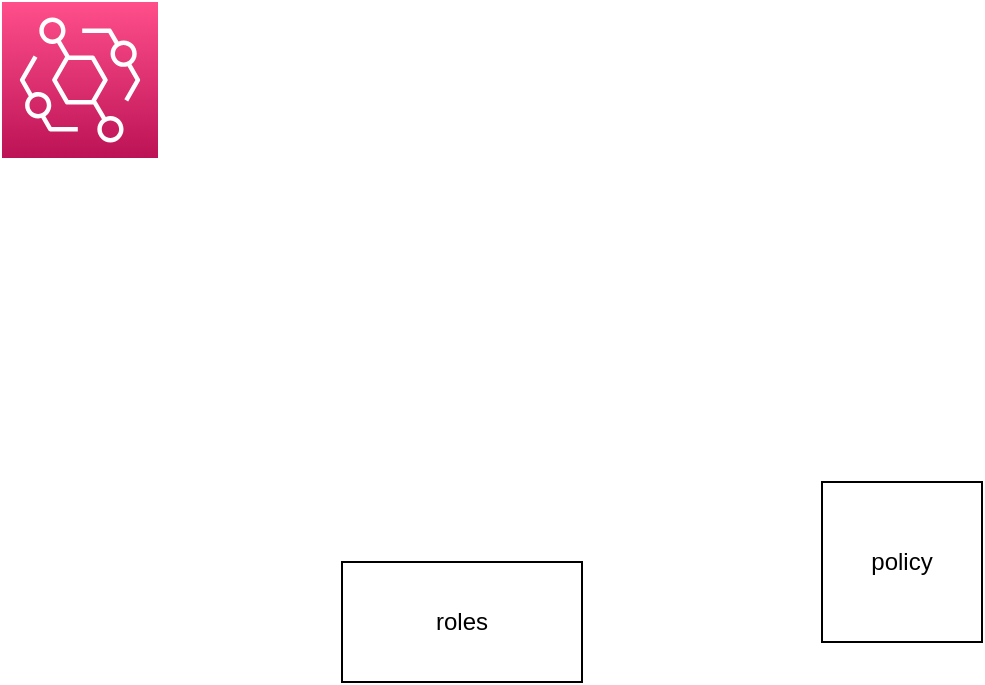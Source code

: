 <mxfile version="20.8.16" type="github"><diagram id="w25dn1aWAHENKfcGt45R" name="Page-1"><mxGraphModel dx="1306" dy="836" grid="1" gridSize="10" guides="1" tooltips="1" connect="1" arrows="1" fold="1" page="1" pageScale="1" pageWidth="827" pageHeight="1169" math="0" shadow="0"><root><mxCell id="0"/><mxCell id="1" parent="0"/><mxCell id="G20zAqImqbP-x2GNP1ci-1" value="" style="sketch=0;points=[[0,0,0],[0.25,0,0],[0.5,0,0],[0.75,0,0],[1,0,0],[0,1,0],[0.25,1,0],[0.5,1,0],[0.75,1,0],[1,1,0],[0,0.25,0],[0,0.5,0],[0,0.75,0],[1,0.25,0],[1,0.5,0],[1,0.75,0]];outlineConnect=0;fontColor=#232F3E;gradientColor=#FF4F8B;gradientDirection=north;fillColor=#BC1356;strokeColor=#ffffff;dashed=0;verticalLabelPosition=bottom;verticalAlign=top;align=center;html=1;fontSize=12;fontStyle=0;aspect=fixed;shape=mxgraph.aws4.resourceIcon;resIcon=mxgraph.aws4.eventbridge;" parent="1" vertex="1"><mxGeometry x="100" y="130" width="78" height="78" as="geometry"/></mxCell><mxCell id="27FUGTee3-S902RiAZmT-1" value="policy" style="whiteSpace=wrap;html=1;aspect=fixed;" parent="1" vertex="1"><mxGeometry x="510" y="370" width="80" height="80" as="geometry"/></mxCell><mxCell id="27FUGTee3-S902RiAZmT-3" value="roles" style="whiteSpace=wrap;html=1;" parent="1" vertex="1"><mxGeometry x="270" y="410" width="120" height="60" as="geometry"/></mxCell></root></mxGraphModel></diagram></mxfile>